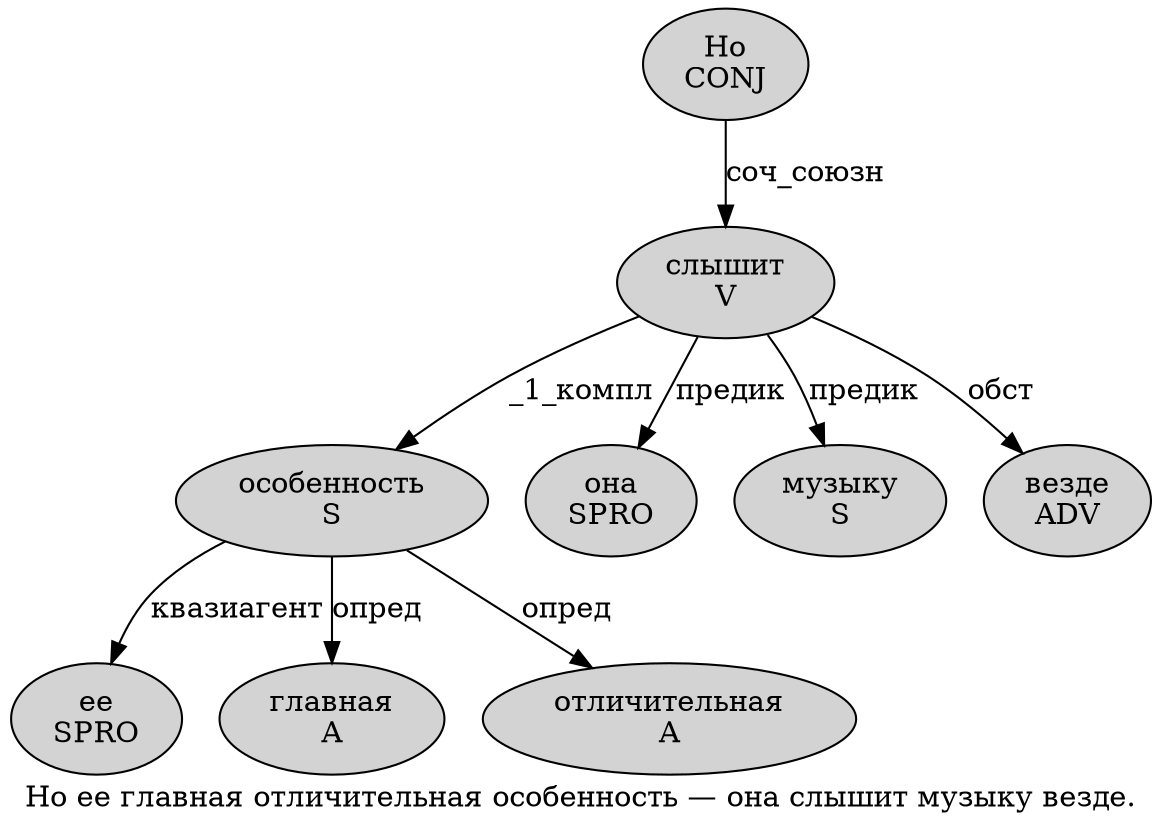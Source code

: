 digraph SENTENCE_1599 {
	graph [label="Но ее главная отличительная особенность — она слышит музыку везде."]
	node [style=filled]
		0 [label="Но
CONJ" color="" fillcolor=lightgray penwidth=1 shape=ellipse]
		1 [label="ее
SPRO" color="" fillcolor=lightgray penwidth=1 shape=ellipse]
		2 [label="главная
A" color="" fillcolor=lightgray penwidth=1 shape=ellipse]
		3 [label="отличительная
A" color="" fillcolor=lightgray penwidth=1 shape=ellipse]
		4 [label="особенность
S" color="" fillcolor=lightgray penwidth=1 shape=ellipse]
		6 [label="она
SPRO" color="" fillcolor=lightgray penwidth=1 shape=ellipse]
		7 [label="слышит
V" color="" fillcolor=lightgray penwidth=1 shape=ellipse]
		8 [label="музыку
S" color="" fillcolor=lightgray penwidth=1 shape=ellipse]
		9 [label="везде
ADV" color="" fillcolor=lightgray penwidth=1 shape=ellipse]
			7 -> 4 [label="_1_компл"]
			7 -> 6 [label="предик"]
			7 -> 8 [label="предик"]
			7 -> 9 [label="обст"]
			4 -> 1 [label="квазиагент"]
			4 -> 2 [label="опред"]
			4 -> 3 [label="опред"]
			0 -> 7 [label="соч_союзн"]
}